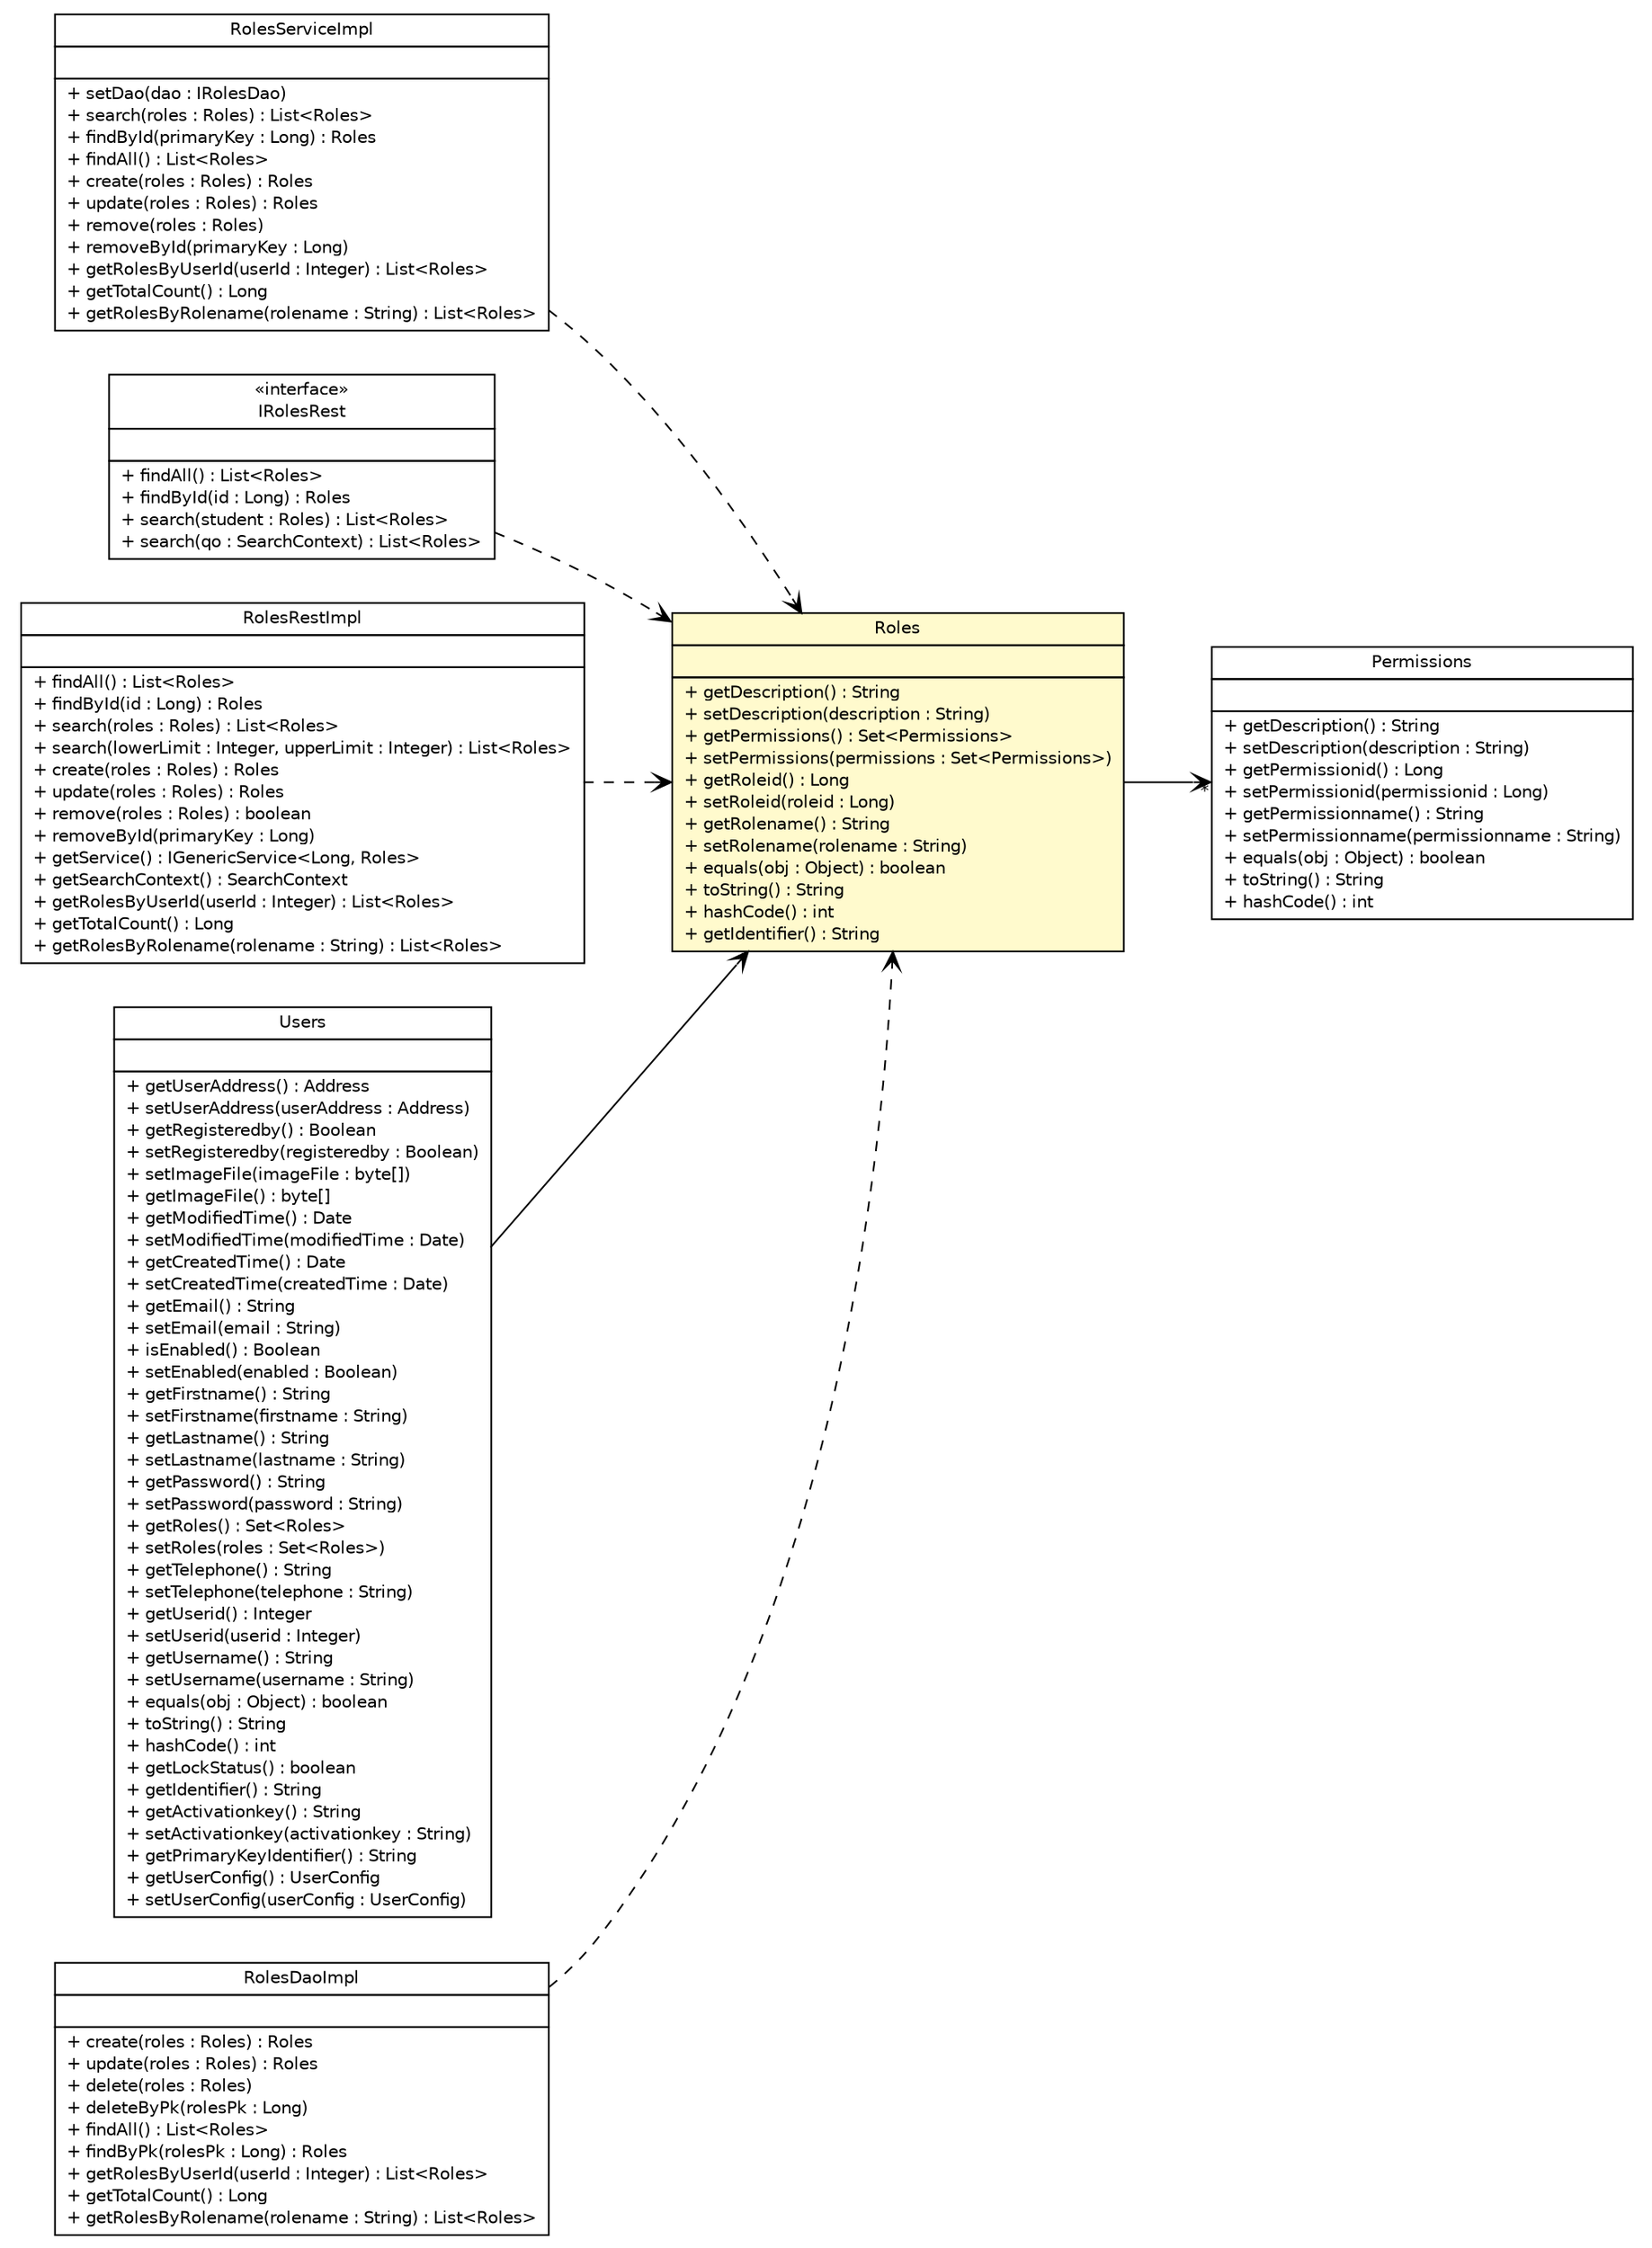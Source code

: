 #!/usr/local/bin/dot
#
# Class diagram 
# Generated by UMLGraph version 5.1 (http://www.umlgraph.org/)
#

digraph G {
	edge [fontname="Helvetica",fontsize=10,labelfontname="Helvetica",labelfontsize=10];
	node [fontname="Helvetica",fontsize=10,shape=plaintext];
	nodesep=0.25;
	ranksep=0.5;
	rankdir=LR;
	// com.inn.headstartdemo.service.impl.RolesServiceImpl
	c45242 [label=<<table title="com.inn.headstartdemo.service.impl.RolesServiceImpl" border="0" cellborder="1" cellspacing="0" cellpadding="2" port="p" href="../service/impl/RolesServiceImpl.html">
		<tr><td><table border="0" cellspacing="0" cellpadding="1">
<tr><td align="center" balign="center"> RolesServiceImpl </td></tr>
		</table></td></tr>
		<tr><td><table border="0" cellspacing="0" cellpadding="1">
<tr><td align="left" balign="left">  </td></tr>
		</table></td></tr>
		<tr><td><table border="0" cellspacing="0" cellpadding="1">
<tr><td align="left" balign="left"> + setDao(dao : IRolesDao) </td></tr>
<tr><td align="left" balign="left"> + search(roles : Roles) : List&lt;Roles&gt; </td></tr>
<tr><td align="left" balign="left"> + findById(primaryKey : Long) : Roles </td></tr>
<tr><td align="left" balign="left"> + findAll() : List&lt;Roles&gt; </td></tr>
<tr><td align="left" balign="left"> + create(roles : Roles) : Roles </td></tr>
<tr><td align="left" balign="left"> + update(roles : Roles) : Roles </td></tr>
<tr><td align="left" balign="left"> + remove(roles : Roles) </td></tr>
<tr><td align="left" balign="left"> + removeById(primaryKey : Long) </td></tr>
<tr><td align="left" balign="left"> + getRolesByUserId(userId : Integer) : List&lt;Roles&gt; </td></tr>
<tr><td align="left" balign="left"> + getTotalCount() : Long </td></tr>
<tr><td align="left" balign="left"> + getRolesByRolename(rolename : String) : List&lt;Roles&gt; </td></tr>
		</table></td></tr>
		</table>>, fontname="Helvetica", fontcolor="black", fontsize=10.0];
	// com.inn.headstartdemo.rest.IRolesRest
	c45257 [label=<<table title="com.inn.headstartdemo.rest.IRolesRest" border="0" cellborder="1" cellspacing="0" cellpadding="2" port="p" href="../rest/IRolesRest.html">
		<tr><td><table border="0" cellspacing="0" cellpadding="1">
<tr><td align="center" balign="center"> &#171;interface&#187; </td></tr>
<tr><td align="center" balign="center"> IRolesRest </td></tr>
		</table></td></tr>
		<tr><td><table border="0" cellspacing="0" cellpadding="1">
<tr><td align="left" balign="left">  </td></tr>
		</table></td></tr>
		<tr><td><table border="0" cellspacing="0" cellpadding="1">
<tr><td align="left" balign="left"> + findAll() : List&lt;Roles&gt; </td></tr>
<tr><td align="left" balign="left"> + findById(id : Long) : Roles </td></tr>
<tr><td align="left" balign="left"> + search(student : Roles) : List&lt;Roles&gt; </td></tr>
<tr><td align="left" balign="left"> + search(qo : SearchContext) : List&lt;Roles&gt; </td></tr>
		</table></td></tr>
		</table>>, fontname="Helvetica", fontcolor="black", fontsize=10.0];
	// com.inn.headstartdemo.rest.impl.RolesRestImpl
	c45276 [label=<<table title="com.inn.headstartdemo.rest.impl.RolesRestImpl" border="0" cellborder="1" cellspacing="0" cellpadding="2" port="p" href="../rest/impl/RolesRestImpl.html">
		<tr><td><table border="0" cellspacing="0" cellpadding="1">
<tr><td align="center" balign="center"> RolesRestImpl </td></tr>
		</table></td></tr>
		<tr><td><table border="0" cellspacing="0" cellpadding="1">
<tr><td align="left" balign="left">  </td></tr>
		</table></td></tr>
		<tr><td><table border="0" cellspacing="0" cellpadding="1">
<tr><td align="left" balign="left"> + findAll() : List&lt;Roles&gt; </td></tr>
<tr><td align="left" balign="left"> + findById(id : Long) : Roles </td></tr>
<tr><td align="left" balign="left"> + search(roles : Roles) : List&lt;Roles&gt; </td></tr>
<tr><td align="left" balign="left"> + search(lowerLimit : Integer, upperLimit : Integer) : List&lt;Roles&gt; </td></tr>
<tr><td align="left" balign="left"> + create(roles : Roles) : Roles </td></tr>
<tr><td align="left" balign="left"> + update(roles : Roles) : Roles </td></tr>
<tr><td align="left" balign="left"> + remove(roles : Roles) : boolean </td></tr>
<tr><td align="left" balign="left"> + removeById(primaryKey : Long) </td></tr>
<tr><td align="left" balign="left"> + getService() : IGenericService&lt;Long, Roles&gt; </td></tr>
<tr><td align="left" balign="left"> + getSearchContext() : SearchContext </td></tr>
<tr><td align="left" balign="left"> + getRolesByUserId(userId : Integer) : List&lt;Roles&gt; </td></tr>
<tr><td align="left" balign="left"> + getTotalCount() : Long </td></tr>
<tr><td align="left" balign="left"> + getRolesByRolename(rolename : String) : List&lt;Roles&gt; </td></tr>
		</table></td></tr>
		</table>>, fontname="Helvetica", fontcolor="black", fontsize=10.0];
	// com.inn.headstartdemo.model.Roles
	c45297 [label=<<table title="com.inn.headstartdemo.model.Roles" border="0" cellborder="1" cellspacing="0" cellpadding="2" port="p" bgcolor="lemonChiffon" href="./Roles.html">
		<tr><td><table border="0" cellspacing="0" cellpadding="1">
<tr><td align="center" balign="center"> Roles </td></tr>
		</table></td></tr>
		<tr><td><table border="0" cellspacing="0" cellpadding="1">
<tr><td align="left" balign="left">  </td></tr>
		</table></td></tr>
		<tr><td><table border="0" cellspacing="0" cellpadding="1">
<tr><td align="left" balign="left"> + getDescription() : String </td></tr>
<tr><td align="left" balign="left"> + setDescription(description : String) </td></tr>
<tr><td align="left" balign="left"> + getPermissions() : Set&lt;Permissions&gt; </td></tr>
<tr><td align="left" balign="left"> + setPermissions(permissions : Set&lt;Permissions&gt;) </td></tr>
<tr><td align="left" balign="left"> + getRoleid() : Long </td></tr>
<tr><td align="left" balign="left"> + setRoleid(roleid : Long) </td></tr>
<tr><td align="left" balign="left"> + getRolename() : String </td></tr>
<tr><td align="left" balign="left"> + setRolename(rolename : String) </td></tr>
<tr><td align="left" balign="left"> + equals(obj : Object) : boolean </td></tr>
<tr><td align="left" balign="left"> + toString() : String </td></tr>
<tr><td align="left" balign="left"> + hashCode() : int </td></tr>
<tr><td align="left" balign="left"> + getIdentifier() : String </td></tr>
		</table></td></tr>
		</table>>, fontname="Helvetica", fontcolor="black", fontsize=10.0];
	// com.inn.headstartdemo.model.Permissions
	c45299 [label=<<table title="com.inn.headstartdemo.model.Permissions" border="0" cellborder="1" cellspacing="0" cellpadding="2" port="p" href="./Permissions.html">
		<tr><td><table border="0" cellspacing="0" cellpadding="1">
<tr><td align="center" balign="center"> Permissions </td></tr>
		</table></td></tr>
		<tr><td><table border="0" cellspacing="0" cellpadding="1">
<tr><td align="left" balign="left">  </td></tr>
		</table></td></tr>
		<tr><td><table border="0" cellspacing="0" cellpadding="1">
<tr><td align="left" balign="left"> + getDescription() : String </td></tr>
<tr><td align="left" balign="left"> + setDescription(description : String) </td></tr>
<tr><td align="left" balign="left"> + getPermissionid() : Long </td></tr>
<tr><td align="left" balign="left"> + setPermissionid(permissionid : Long) </td></tr>
<tr><td align="left" balign="left"> + getPermissionname() : String </td></tr>
<tr><td align="left" balign="left"> + setPermissionname(permissionname : String) </td></tr>
<tr><td align="left" balign="left"> + equals(obj : Object) : boolean </td></tr>
<tr><td align="left" balign="left"> + toString() : String </td></tr>
<tr><td align="left" balign="left"> + hashCode() : int </td></tr>
		</table></td></tr>
		</table>>, fontname="Helvetica", fontcolor="black", fontsize=10.0];
	// com.inn.headstartdemo.model.Users
	c45317 [label=<<table title="com.inn.headstartdemo.model.Users" border="0" cellborder="1" cellspacing="0" cellpadding="2" port="p" href="./Users.html">
		<tr><td><table border="0" cellspacing="0" cellpadding="1">
<tr><td align="center" balign="center"> Users </td></tr>
		</table></td></tr>
		<tr><td><table border="0" cellspacing="0" cellpadding="1">
<tr><td align="left" balign="left">  </td></tr>
		</table></td></tr>
		<tr><td><table border="0" cellspacing="0" cellpadding="1">
<tr><td align="left" balign="left"> + getUserAddress() : Address </td></tr>
<tr><td align="left" balign="left"> + setUserAddress(userAddress : Address) </td></tr>
<tr><td align="left" balign="left"> + getRegisteredby() : Boolean </td></tr>
<tr><td align="left" balign="left"> + setRegisteredby(registeredby : Boolean) </td></tr>
<tr><td align="left" balign="left"> + setImageFile(imageFile : byte[]) </td></tr>
<tr><td align="left" balign="left"> + getImageFile() : byte[] </td></tr>
<tr><td align="left" balign="left"> + getModifiedTime() : Date </td></tr>
<tr><td align="left" balign="left"> + setModifiedTime(modifiedTime : Date) </td></tr>
<tr><td align="left" balign="left"> + getCreatedTime() : Date </td></tr>
<tr><td align="left" balign="left"> + setCreatedTime(createdTime : Date) </td></tr>
<tr><td align="left" balign="left"> + getEmail() : String </td></tr>
<tr><td align="left" balign="left"> + setEmail(email : String) </td></tr>
<tr><td align="left" balign="left"> + isEnabled() : Boolean </td></tr>
<tr><td align="left" balign="left"> + setEnabled(enabled : Boolean) </td></tr>
<tr><td align="left" balign="left"> + getFirstname() : String </td></tr>
<tr><td align="left" balign="left"> + setFirstname(firstname : String) </td></tr>
<tr><td align="left" balign="left"> + getLastname() : String </td></tr>
<tr><td align="left" balign="left"> + setLastname(lastname : String) </td></tr>
<tr><td align="left" balign="left"> + getPassword() : String </td></tr>
<tr><td align="left" balign="left"> + setPassword(password : String) </td></tr>
<tr><td align="left" balign="left"> + getRoles() : Set&lt;Roles&gt; </td></tr>
<tr><td align="left" balign="left"> + setRoles(roles : Set&lt;Roles&gt;) </td></tr>
<tr><td align="left" balign="left"> + getTelephone() : String </td></tr>
<tr><td align="left" balign="left"> + setTelephone(telephone : String) </td></tr>
<tr><td align="left" balign="left"> + getUserid() : Integer </td></tr>
<tr><td align="left" balign="left"> + setUserid(userid : Integer) </td></tr>
<tr><td align="left" balign="left"> + getUsername() : String </td></tr>
<tr><td align="left" balign="left"> + setUsername(username : String) </td></tr>
<tr><td align="left" balign="left"> + equals(obj : Object) : boolean </td></tr>
<tr><td align="left" balign="left"> + toString() : String </td></tr>
<tr><td align="left" balign="left"> + hashCode() : int </td></tr>
<tr><td align="left" balign="left"> + getLockStatus() : boolean </td></tr>
<tr><td align="left" balign="left"> + getIdentifier() : String </td></tr>
<tr><td align="left" balign="left"> + getActivationkey() : String </td></tr>
<tr><td align="left" balign="left"> + setActivationkey(activationkey : String) </td></tr>
<tr><td align="left" balign="left"> + getPrimaryKeyIdentifier() : String </td></tr>
<tr><td align="left" balign="left"> + getUserConfig() : UserConfig </td></tr>
<tr><td align="left" balign="left"> + setUserConfig(userConfig : UserConfig) </td></tr>
		</table></td></tr>
		</table>>, fontname="Helvetica", fontcolor="black", fontsize=10.0];
	// com.inn.headstartdemo.dao.impl.RolesDaoImpl
	c45399 [label=<<table title="com.inn.headstartdemo.dao.impl.RolesDaoImpl" border="0" cellborder="1" cellspacing="0" cellpadding="2" port="p" href="../dao/impl/RolesDaoImpl.html">
		<tr><td><table border="0" cellspacing="0" cellpadding="1">
<tr><td align="center" balign="center"> RolesDaoImpl </td></tr>
		</table></td></tr>
		<tr><td><table border="0" cellspacing="0" cellpadding="1">
<tr><td align="left" balign="left">  </td></tr>
		</table></td></tr>
		<tr><td><table border="0" cellspacing="0" cellpadding="1">
<tr><td align="left" balign="left"> + create(roles : Roles) : Roles </td></tr>
<tr><td align="left" balign="left"> + update(roles : Roles) : Roles </td></tr>
<tr><td align="left" balign="left"> + delete(roles : Roles) </td></tr>
<tr><td align="left" balign="left"> + deleteByPk(rolesPk : Long) </td></tr>
<tr><td align="left" balign="left"> + findAll() : List&lt;Roles&gt; </td></tr>
<tr><td align="left" balign="left"> + findByPk(rolesPk : Long) : Roles </td></tr>
<tr><td align="left" balign="left"> + getRolesByUserId(userId : Integer) : List&lt;Roles&gt; </td></tr>
<tr><td align="left" balign="left"> + getTotalCount() : Long </td></tr>
<tr><td align="left" balign="left"> + getRolesByRolename(rolename : String) : List&lt;Roles&gt; </td></tr>
		</table></td></tr>
		</table>>, fontname="Helvetica", fontcolor="black", fontsize=10.0];
	// com.inn.headstartdemo.model.Roles NAVASSOC com.inn.headstartdemo.model.Permissions
	c45297:p -> c45299:p [taillabel="", label="", headlabel="*", fontname="Helvetica", fontcolor="black", fontsize=10.0, color="black", arrowhead=open];
	// com.inn.headstartdemo.model.Users NAVASSOC com.inn.headstartdemo.model.Roles
	c45317:p -> c45297:p [taillabel="", label="", headlabel="*", fontname="Helvetica", fontcolor="black", fontsize=10.0, color="black", arrowhead=open];
	// com.inn.headstartdemo.service.impl.RolesServiceImpl DEPEND com.inn.headstartdemo.model.Roles
	c45242:p -> c45297:p [taillabel="", label="", headlabel="", fontname="Helvetica", fontcolor="black", fontsize=10.0, color="black", arrowhead=open, style=dashed];
	// com.inn.headstartdemo.rest.IRolesRest DEPEND com.inn.headstartdemo.model.Roles
	c45257:p -> c45297:p [taillabel="", label="", headlabel="", fontname="Helvetica", fontcolor="black", fontsize=10.0, color="black", arrowhead=open, style=dashed];
	// com.inn.headstartdemo.rest.impl.RolesRestImpl DEPEND com.inn.headstartdemo.model.Roles
	c45276:p -> c45297:p [taillabel="", label="", headlabel="", fontname="Helvetica", fontcolor="black", fontsize=10.0, color="black", arrowhead=open, style=dashed];
	// com.inn.headstartdemo.dao.impl.RolesDaoImpl DEPEND com.inn.headstartdemo.model.Roles
	c45399:p -> c45297:p [taillabel="", label="", headlabel="", fontname="Helvetica", fontcolor="black", fontsize=10.0, color="black", arrowhead=open, style=dashed];
}

